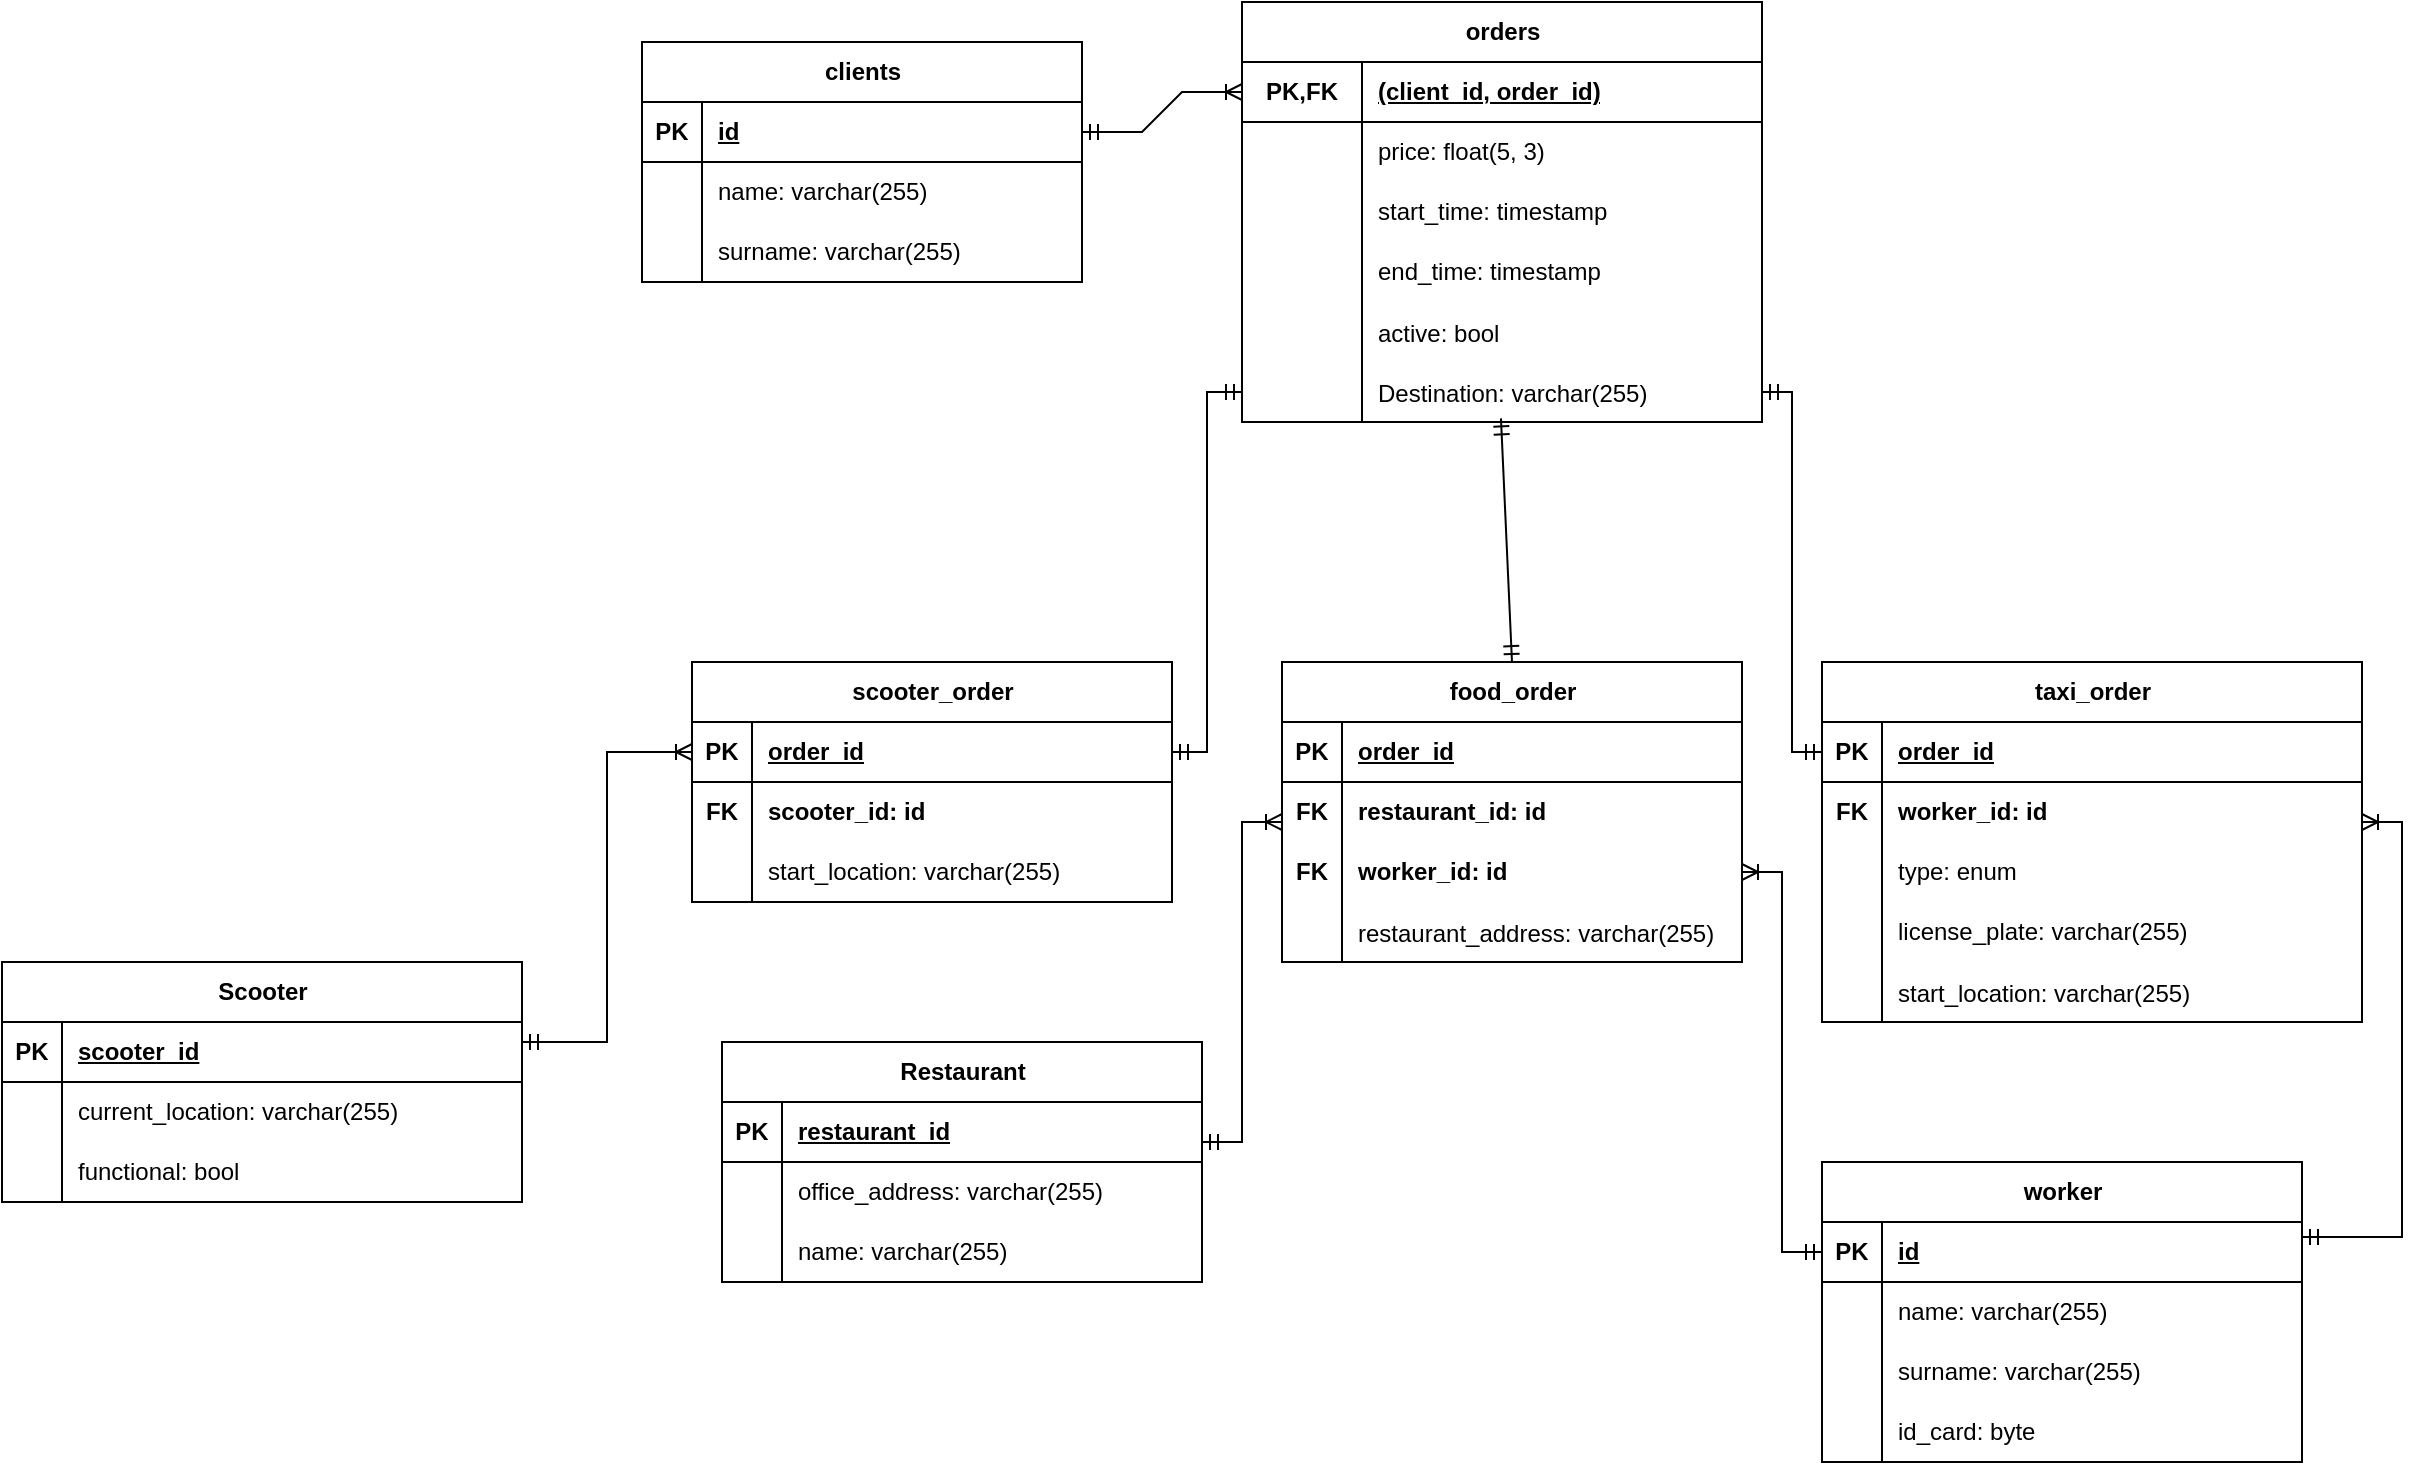 <mxfile version="28.2.5">
  <diagram name="Page-1" id="EAHZrSqBlyqes8HUeqmr">
    <mxGraphModel dx="2197" dy="1157" grid="1" gridSize="10" guides="1" tooltips="1" connect="1" arrows="1" fold="1" page="1" pageScale="1" pageWidth="850" pageHeight="1100" math="0" shadow="0">
      <root>
        <mxCell id="0" />
        <mxCell id="1" parent="0" />
        <mxCell id="QbuPXV2xGlL4eEtmV7iY-1" value="clients" style="shape=table;startSize=30;container=1;collapsible=1;childLayout=tableLayout;fixedRows=1;rowLines=0;fontStyle=1;align=center;resizeLast=1;html=1;" vertex="1" parent="1">
          <mxGeometry x="160" y="90" width="220" height="120" as="geometry" />
        </mxCell>
        <mxCell id="QbuPXV2xGlL4eEtmV7iY-2" value="" style="shape=tableRow;horizontal=0;startSize=0;swimlaneHead=0;swimlaneBody=0;fillColor=none;collapsible=0;dropTarget=0;points=[[0,0.5],[1,0.5]];portConstraint=eastwest;top=0;left=0;right=0;bottom=1;" vertex="1" parent="QbuPXV2xGlL4eEtmV7iY-1">
          <mxGeometry y="30" width="220" height="30" as="geometry" />
        </mxCell>
        <mxCell id="QbuPXV2xGlL4eEtmV7iY-3" value="PK" style="shape=partialRectangle;connectable=0;fillColor=none;top=0;left=0;bottom=0;right=0;fontStyle=1;overflow=hidden;whiteSpace=wrap;html=1;" vertex="1" parent="QbuPXV2xGlL4eEtmV7iY-2">
          <mxGeometry width="30" height="30" as="geometry">
            <mxRectangle width="30" height="30" as="alternateBounds" />
          </mxGeometry>
        </mxCell>
        <mxCell id="QbuPXV2xGlL4eEtmV7iY-4" value="id" style="shape=partialRectangle;connectable=0;fillColor=none;top=0;left=0;bottom=0;right=0;align=left;spacingLeft=6;fontStyle=5;overflow=hidden;whiteSpace=wrap;html=1;" vertex="1" parent="QbuPXV2xGlL4eEtmV7iY-2">
          <mxGeometry x="30" width="190" height="30" as="geometry">
            <mxRectangle width="190" height="30" as="alternateBounds" />
          </mxGeometry>
        </mxCell>
        <mxCell id="QbuPXV2xGlL4eEtmV7iY-5" value="" style="shape=tableRow;horizontal=0;startSize=0;swimlaneHead=0;swimlaneBody=0;fillColor=none;collapsible=0;dropTarget=0;points=[[0,0.5],[1,0.5]];portConstraint=eastwest;top=0;left=0;right=0;bottom=0;" vertex="1" parent="QbuPXV2xGlL4eEtmV7iY-1">
          <mxGeometry y="60" width="220" height="30" as="geometry" />
        </mxCell>
        <mxCell id="QbuPXV2xGlL4eEtmV7iY-6" value="" style="shape=partialRectangle;connectable=0;fillColor=none;top=0;left=0;bottom=0;right=0;editable=1;overflow=hidden;whiteSpace=wrap;html=1;" vertex="1" parent="QbuPXV2xGlL4eEtmV7iY-5">
          <mxGeometry width="30" height="30" as="geometry">
            <mxRectangle width="30" height="30" as="alternateBounds" />
          </mxGeometry>
        </mxCell>
        <mxCell id="QbuPXV2xGlL4eEtmV7iY-7" value="name: varchar(255)" style="shape=partialRectangle;connectable=0;fillColor=none;top=0;left=0;bottom=0;right=0;align=left;spacingLeft=6;overflow=hidden;whiteSpace=wrap;html=1;" vertex="1" parent="QbuPXV2xGlL4eEtmV7iY-5">
          <mxGeometry x="30" width="190" height="30" as="geometry">
            <mxRectangle width="190" height="30" as="alternateBounds" />
          </mxGeometry>
        </mxCell>
        <mxCell id="QbuPXV2xGlL4eEtmV7iY-8" value="" style="shape=tableRow;horizontal=0;startSize=0;swimlaneHead=0;swimlaneBody=0;fillColor=none;collapsible=0;dropTarget=0;points=[[0,0.5],[1,0.5]];portConstraint=eastwest;top=0;left=0;right=0;bottom=0;" vertex="1" parent="QbuPXV2xGlL4eEtmV7iY-1">
          <mxGeometry y="90" width="220" height="30" as="geometry" />
        </mxCell>
        <mxCell id="QbuPXV2xGlL4eEtmV7iY-9" value="" style="shape=partialRectangle;connectable=0;fillColor=none;top=0;left=0;bottom=0;right=0;editable=1;overflow=hidden;whiteSpace=wrap;html=1;" vertex="1" parent="QbuPXV2xGlL4eEtmV7iY-8">
          <mxGeometry width="30" height="30" as="geometry">
            <mxRectangle width="30" height="30" as="alternateBounds" />
          </mxGeometry>
        </mxCell>
        <mxCell id="QbuPXV2xGlL4eEtmV7iY-10" value="surname: varchar(255)" style="shape=partialRectangle;connectable=0;fillColor=none;top=0;left=0;bottom=0;right=0;align=left;spacingLeft=6;overflow=hidden;whiteSpace=wrap;html=1;" vertex="1" parent="QbuPXV2xGlL4eEtmV7iY-8">
          <mxGeometry x="30" width="190" height="30" as="geometry">
            <mxRectangle width="190" height="30" as="alternateBounds" />
          </mxGeometry>
        </mxCell>
        <mxCell id="QbuPXV2xGlL4eEtmV7iY-14" value="orders" style="shape=table;startSize=30;container=1;collapsible=1;childLayout=tableLayout;fixedRows=1;rowLines=0;fontStyle=1;align=center;resizeLast=1;html=1;" vertex="1" parent="1">
          <mxGeometry x="460" y="70" width="260" height="210" as="geometry" />
        </mxCell>
        <mxCell id="QbuPXV2xGlL4eEtmV7iY-15" value="" style="shape=tableRow;horizontal=0;startSize=0;swimlaneHead=0;swimlaneBody=0;fillColor=none;collapsible=0;dropTarget=0;points=[[0,0.5],[1,0.5]];portConstraint=eastwest;top=0;left=0;right=0;bottom=1;" vertex="1" parent="QbuPXV2xGlL4eEtmV7iY-14">
          <mxGeometry y="30" width="260" height="30" as="geometry" />
        </mxCell>
        <mxCell id="QbuPXV2xGlL4eEtmV7iY-16" value="PK,FK" style="shape=partialRectangle;connectable=0;fillColor=none;top=0;left=0;bottom=0;right=0;fontStyle=1;overflow=hidden;whiteSpace=wrap;html=1;" vertex="1" parent="QbuPXV2xGlL4eEtmV7iY-15">
          <mxGeometry width="60" height="30" as="geometry">
            <mxRectangle width="60" height="30" as="alternateBounds" />
          </mxGeometry>
        </mxCell>
        <mxCell id="QbuPXV2xGlL4eEtmV7iY-17" value="(client_id, order_id)" style="shape=partialRectangle;connectable=0;fillColor=none;top=0;left=0;bottom=0;right=0;align=left;spacingLeft=6;fontStyle=5;overflow=hidden;whiteSpace=wrap;html=1;" vertex="1" parent="QbuPXV2xGlL4eEtmV7iY-15">
          <mxGeometry x="60" width="200" height="30" as="geometry">
            <mxRectangle width="200" height="30" as="alternateBounds" />
          </mxGeometry>
        </mxCell>
        <mxCell id="QbuPXV2xGlL4eEtmV7iY-18" value="" style="shape=tableRow;horizontal=0;startSize=0;swimlaneHead=0;swimlaneBody=0;fillColor=none;collapsible=0;dropTarget=0;points=[[0,0.5],[1,0.5]];portConstraint=eastwest;top=0;left=0;right=0;bottom=0;" vertex="1" parent="QbuPXV2xGlL4eEtmV7iY-14">
          <mxGeometry y="60" width="260" height="30" as="geometry" />
        </mxCell>
        <mxCell id="QbuPXV2xGlL4eEtmV7iY-19" value="" style="shape=partialRectangle;connectable=0;fillColor=none;top=0;left=0;bottom=0;right=0;editable=1;overflow=hidden;whiteSpace=wrap;html=1;" vertex="1" parent="QbuPXV2xGlL4eEtmV7iY-18">
          <mxGeometry width="60" height="30" as="geometry">
            <mxRectangle width="60" height="30" as="alternateBounds" />
          </mxGeometry>
        </mxCell>
        <mxCell id="QbuPXV2xGlL4eEtmV7iY-20" value="price: float(5, 3)" style="shape=partialRectangle;connectable=0;fillColor=none;top=0;left=0;bottom=0;right=0;align=left;spacingLeft=6;overflow=hidden;whiteSpace=wrap;html=1;" vertex="1" parent="QbuPXV2xGlL4eEtmV7iY-18">
          <mxGeometry x="60" width="200" height="30" as="geometry">
            <mxRectangle width="200" height="30" as="alternateBounds" />
          </mxGeometry>
        </mxCell>
        <mxCell id="QbuPXV2xGlL4eEtmV7iY-21" value="" style="shape=tableRow;horizontal=0;startSize=0;swimlaneHead=0;swimlaneBody=0;fillColor=none;collapsible=0;dropTarget=0;points=[[0,0.5],[1,0.5]];portConstraint=eastwest;top=0;left=0;right=0;bottom=0;" vertex="1" parent="QbuPXV2xGlL4eEtmV7iY-14">
          <mxGeometry y="90" width="260" height="30" as="geometry" />
        </mxCell>
        <mxCell id="QbuPXV2xGlL4eEtmV7iY-22" value="" style="shape=partialRectangle;connectable=0;fillColor=none;top=0;left=0;bottom=0;right=0;editable=1;overflow=hidden;whiteSpace=wrap;html=1;" vertex="1" parent="QbuPXV2xGlL4eEtmV7iY-21">
          <mxGeometry width="60" height="30" as="geometry">
            <mxRectangle width="60" height="30" as="alternateBounds" />
          </mxGeometry>
        </mxCell>
        <mxCell id="QbuPXV2xGlL4eEtmV7iY-23" value="start_time: timestamp" style="shape=partialRectangle;connectable=0;fillColor=none;top=0;left=0;bottom=0;right=0;align=left;spacingLeft=6;overflow=hidden;whiteSpace=wrap;html=1;" vertex="1" parent="QbuPXV2xGlL4eEtmV7iY-21">
          <mxGeometry x="60" width="200" height="30" as="geometry">
            <mxRectangle width="200" height="30" as="alternateBounds" />
          </mxGeometry>
        </mxCell>
        <mxCell id="QbuPXV2xGlL4eEtmV7iY-24" value="" style="shape=tableRow;horizontal=0;startSize=0;swimlaneHead=0;swimlaneBody=0;fillColor=none;collapsible=0;dropTarget=0;points=[[0,0.5],[1,0.5]];portConstraint=eastwest;top=0;left=0;right=0;bottom=0;" vertex="1" parent="QbuPXV2xGlL4eEtmV7iY-14">
          <mxGeometry y="120" width="260" height="30" as="geometry" />
        </mxCell>
        <mxCell id="QbuPXV2xGlL4eEtmV7iY-25" value="" style="shape=partialRectangle;connectable=0;fillColor=none;top=0;left=0;bottom=0;right=0;editable=1;overflow=hidden;whiteSpace=wrap;html=1;" vertex="1" parent="QbuPXV2xGlL4eEtmV7iY-24">
          <mxGeometry width="60" height="30" as="geometry">
            <mxRectangle width="60" height="30" as="alternateBounds" />
          </mxGeometry>
        </mxCell>
        <mxCell id="QbuPXV2xGlL4eEtmV7iY-26" value="end_time: timestamp" style="shape=partialRectangle;connectable=0;fillColor=none;top=0;left=0;bottom=0;right=0;align=left;spacingLeft=6;overflow=hidden;whiteSpace=wrap;html=1;" vertex="1" parent="QbuPXV2xGlL4eEtmV7iY-24">
          <mxGeometry x="60" width="200" height="30" as="geometry">
            <mxRectangle width="200" height="30" as="alternateBounds" />
          </mxGeometry>
        </mxCell>
        <mxCell id="QbuPXV2xGlL4eEtmV7iY-30" value="" style="shape=tableRow;horizontal=0;startSize=0;swimlaneHead=0;swimlaneBody=0;fillColor=none;collapsible=0;dropTarget=0;points=[[0,0.5],[1,0.5]];portConstraint=eastwest;top=0;left=0;right=0;bottom=0;" vertex="1" parent="QbuPXV2xGlL4eEtmV7iY-14">
          <mxGeometry y="150" width="260" height="30" as="geometry" />
        </mxCell>
        <mxCell id="QbuPXV2xGlL4eEtmV7iY-31" value="" style="shape=partialRectangle;connectable=0;fillColor=none;top=0;left=0;bottom=0;right=0;editable=1;overflow=hidden;" vertex="1" parent="QbuPXV2xGlL4eEtmV7iY-30">
          <mxGeometry width="60" height="30" as="geometry">
            <mxRectangle width="60" height="30" as="alternateBounds" />
          </mxGeometry>
        </mxCell>
        <mxCell id="QbuPXV2xGlL4eEtmV7iY-32" value="active: bool" style="shape=partialRectangle;connectable=0;fillColor=none;top=0;left=0;bottom=0;right=0;align=left;spacingLeft=6;overflow=hidden;fontStyle=0" vertex="1" parent="QbuPXV2xGlL4eEtmV7iY-30">
          <mxGeometry x="60" width="200" height="30" as="geometry">
            <mxRectangle width="200" height="30" as="alternateBounds" />
          </mxGeometry>
        </mxCell>
        <mxCell id="QbuPXV2xGlL4eEtmV7iY-52" value="" style="shape=tableRow;horizontal=0;startSize=0;swimlaneHead=0;swimlaneBody=0;fillColor=none;collapsible=0;dropTarget=0;points=[[0,0.5],[1,0.5]];portConstraint=eastwest;top=0;left=0;right=0;bottom=0;" vertex="1" parent="QbuPXV2xGlL4eEtmV7iY-14">
          <mxGeometry y="180" width="260" height="30" as="geometry" />
        </mxCell>
        <mxCell id="QbuPXV2xGlL4eEtmV7iY-53" value="" style="shape=partialRectangle;connectable=0;fillColor=none;top=0;left=0;bottom=0;right=0;editable=1;overflow=hidden;" vertex="1" parent="QbuPXV2xGlL4eEtmV7iY-52">
          <mxGeometry width="60" height="30" as="geometry">
            <mxRectangle width="60" height="30" as="alternateBounds" />
          </mxGeometry>
        </mxCell>
        <mxCell id="QbuPXV2xGlL4eEtmV7iY-54" value="Destination: varchar(255)" style="shape=partialRectangle;connectable=0;fillColor=none;top=0;left=0;bottom=0;right=0;align=left;spacingLeft=6;overflow=hidden;fontStyle=0" vertex="1" parent="QbuPXV2xGlL4eEtmV7iY-52">
          <mxGeometry x="60" width="200" height="30" as="geometry">
            <mxRectangle width="200" height="30" as="alternateBounds" />
          </mxGeometry>
        </mxCell>
        <mxCell id="QbuPXV2xGlL4eEtmV7iY-33" value="" style="edgeStyle=entityRelationEdgeStyle;fontSize=12;html=1;endArrow=ERoneToMany;startArrow=ERmandOne;rounded=0;exitX=1;exitY=0.5;exitDx=0;exitDy=0;entryX=0;entryY=0.5;entryDx=0;entryDy=0;" edge="1" parent="1" source="QbuPXV2xGlL4eEtmV7iY-2" target="QbuPXV2xGlL4eEtmV7iY-15">
          <mxGeometry width="100" height="100" relative="1" as="geometry">
            <mxPoint x="420" y="180" as="sourcePoint" />
            <mxPoint x="440" y="160" as="targetPoint" />
          </mxGeometry>
        </mxCell>
        <mxCell id="QbuPXV2xGlL4eEtmV7iY-36" value="food_order" style="shape=table;startSize=30;container=1;collapsible=1;childLayout=tableLayout;fixedRows=1;rowLines=0;fontStyle=1;align=center;resizeLast=1;html=1;" vertex="1" parent="1">
          <mxGeometry x="480" y="400" width="230" height="150" as="geometry" />
        </mxCell>
        <mxCell id="QbuPXV2xGlL4eEtmV7iY-37" value="" style="shape=tableRow;horizontal=0;startSize=0;swimlaneHead=0;swimlaneBody=0;fillColor=none;collapsible=0;dropTarget=0;points=[[0,0.5],[1,0.5]];portConstraint=eastwest;top=0;left=0;right=0;bottom=1;" vertex="1" parent="QbuPXV2xGlL4eEtmV7iY-36">
          <mxGeometry y="30" width="230" height="30" as="geometry" />
        </mxCell>
        <mxCell id="QbuPXV2xGlL4eEtmV7iY-38" value="PK" style="shape=partialRectangle;connectable=0;fillColor=none;top=0;left=0;bottom=0;right=0;fontStyle=1;overflow=hidden;whiteSpace=wrap;html=1;" vertex="1" parent="QbuPXV2xGlL4eEtmV7iY-37">
          <mxGeometry width="30.0" height="30" as="geometry">
            <mxRectangle width="30.0" height="30" as="alternateBounds" />
          </mxGeometry>
        </mxCell>
        <mxCell id="QbuPXV2xGlL4eEtmV7iY-39" value="order_id" style="shape=partialRectangle;connectable=0;fillColor=none;top=0;left=0;bottom=0;right=0;align=left;spacingLeft=6;fontStyle=5;overflow=hidden;whiteSpace=wrap;html=1;" vertex="1" parent="QbuPXV2xGlL4eEtmV7iY-37">
          <mxGeometry x="30.0" width="200.0" height="30" as="geometry">
            <mxRectangle width="200.0" height="30" as="alternateBounds" />
          </mxGeometry>
        </mxCell>
        <mxCell id="QbuPXV2xGlL4eEtmV7iY-40" value="" style="shape=tableRow;horizontal=0;startSize=0;swimlaneHead=0;swimlaneBody=0;fillColor=none;collapsible=0;dropTarget=0;points=[[0,0.5],[1,0.5]];portConstraint=eastwest;top=0;left=0;right=0;bottom=0;fontStyle=1" vertex="1" parent="QbuPXV2xGlL4eEtmV7iY-36">
          <mxGeometry y="60" width="230" height="30" as="geometry" />
        </mxCell>
        <mxCell id="QbuPXV2xGlL4eEtmV7iY-41" value="FK" style="shape=partialRectangle;connectable=0;fillColor=none;top=0;left=0;bottom=0;right=0;editable=1;overflow=hidden;whiteSpace=wrap;html=1;fontStyle=1" vertex="1" parent="QbuPXV2xGlL4eEtmV7iY-40">
          <mxGeometry width="30.0" height="30" as="geometry">
            <mxRectangle width="30.0" height="30" as="alternateBounds" />
          </mxGeometry>
        </mxCell>
        <mxCell id="QbuPXV2xGlL4eEtmV7iY-42" value="&lt;span&gt;restaurant_id: id&lt;/span&gt;" style="shape=partialRectangle;connectable=0;fillColor=none;top=0;left=0;bottom=0;right=0;align=left;spacingLeft=6;overflow=hidden;whiteSpace=wrap;html=1;fontStyle=1" vertex="1" parent="QbuPXV2xGlL4eEtmV7iY-40">
          <mxGeometry x="30.0" width="200.0" height="30" as="geometry">
            <mxRectangle width="200.0" height="30" as="alternateBounds" />
          </mxGeometry>
        </mxCell>
        <mxCell id="QbuPXV2xGlL4eEtmV7iY-43" value="" style="shape=tableRow;horizontal=0;startSize=0;swimlaneHead=0;swimlaneBody=0;fillColor=none;collapsible=0;dropTarget=0;points=[[0,0.5],[1,0.5]];portConstraint=eastwest;top=0;left=0;right=0;bottom=0;" vertex="1" parent="QbuPXV2xGlL4eEtmV7iY-36">
          <mxGeometry y="90" width="230" height="30" as="geometry" />
        </mxCell>
        <mxCell id="QbuPXV2xGlL4eEtmV7iY-44" value="&lt;b&gt;FK&lt;/b&gt;" style="shape=partialRectangle;connectable=0;fillColor=none;top=0;left=0;bottom=0;right=0;editable=1;overflow=hidden;whiteSpace=wrap;html=1;" vertex="1" parent="QbuPXV2xGlL4eEtmV7iY-43">
          <mxGeometry width="30.0" height="30" as="geometry">
            <mxRectangle width="30.0" height="30" as="alternateBounds" />
          </mxGeometry>
        </mxCell>
        <mxCell id="QbuPXV2xGlL4eEtmV7iY-45" value="&lt;b&gt;worker_id: id&lt;/b&gt;" style="shape=partialRectangle;connectable=0;fillColor=none;top=0;left=0;bottom=0;right=0;align=left;spacingLeft=6;overflow=hidden;whiteSpace=wrap;html=1;" vertex="1" parent="QbuPXV2xGlL4eEtmV7iY-43">
          <mxGeometry x="30.0" width="200.0" height="30" as="geometry">
            <mxRectangle width="200.0" height="30" as="alternateBounds" />
          </mxGeometry>
        </mxCell>
        <mxCell id="QbuPXV2xGlL4eEtmV7iY-128" value="" style="shape=tableRow;horizontal=0;startSize=0;swimlaneHead=0;swimlaneBody=0;fillColor=none;collapsible=0;dropTarget=0;points=[[0,0.5],[1,0.5]];portConstraint=eastwest;top=0;left=0;right=0;bottom=0;" vertex="1" parent="QbuPXV2xGlL4eEtmV7iY-36">
          <mxGeometry y="120" width="230" height="30" as="geometry" />
        </mxCell>
        <mxCell id="QbuPXV2xGlL4eEtmV7iY-129" value="" style="shape=partialRectangle;connectable=0;fillColor=none;top=0;left=0;bottom=0;right=0;editable=1;overflow=hidden;" vertex="1" parent="QbuPXV2xGlL4eEtmV7iY-128">
          <mxGeometry width="30.0" height="30" as="geometry">
            <mxRectangle width="30.0" height="30" as="alternateBounds" />
          </mxGeometry>
        </mxCell>
        <mxCell id="QbuPXV2xGlL4eEtmV7iY-130" value="restaurant_address: varchar(255)" style="shape=partialRectangle;connectable=0;fillColor=none;top=0;left=0;bottom=0;right=0;align=left;spacingLeft=6;overflow=hidden;" vertex="1" parent="QbuPXV2xGlL4eEtmV7iY-128">
          <mxGeometry x="30.0" width="200.0" height="30" as="geometry">
            <mxRectangle width="200.0" height="30" as="alternateBounds" />
          </mxGeometry>
        </mxCell>
        <mxCell id="QbuPXV2xGlL4eEtmV7iY-56" value="scooter_order" style="shape=table;startSize=30;container=1;collapsible=1;childLayout=tableLayout;fixedRows=1;rowLines=0;fontStyle=1;align=center;resizeLast=1;html=1;" vertex="1" parent="1">
          <mxGeometry x="185" y="400" width="240" height="120" as="geometry" />
        </mxCell>
        <mxCell id="QbuPXV2xGlL4eEtmV7iY-57" value="" style="shape=tableRow;horizontal=0;startSize=0;swimlaneHead=0;swimlaneBody=0;fillColor=none;collapsible=0;dropTarget=0;points=[[0,0.5],[1,0.5]];portConstraint=eastwest;top=0;left=0;right=0;bottom=1;" vertex="1" parent="QbuPXV2xGlL4eEtmV7iY-56">
          <mxGeometry y="30" width="240" height="30" as="geometry" />
        </mxCell>
        <mxCell id="QbuPXV2xGlL4eEtmV7iY-58" value="PK" style="shape=partialRectangle;connectable=0;fillColor=none;top=0;left=0;bottom=0;right=0;fontStyle=1;overflow=hidden;whiteSpace=wrap;html=1;" vertex="1" parent="QbuPXV2xGlL4eEtmV7iY-57">
          <mxGeometry width="30" height="30" as="geometry">
            <mxRectangle width="30" height="30" as="alternateBounds" />
          </mxGeometry>
        </mxCell>
        <mxCell id="QbuPXV2xGlL4eEtmV7iY-59" value="order_id" style="shape=partialRectangle;connectable=0;fillColor=none;top=0;left=0;bottom=0;right=0;align=left;spacingLeft=6;fontStyle=5;overflow=hidden;whiteSpace=wrap;html=1;" vertex="1" parent="QbuPXV2xGlL4eEtmV7iY-57">
          <mxGeometry x="30" width="210" height="30" as="geometry">
            <mxRectangle width="210" height="30" as="alternateBounds" />
          </mxGeometry>
        </mxCell>
        <mxCell id="QbuPXV2xGlL4eEtmV7iY-60" value="" style="shape=tableRow;horizontal=0;startSize=0;swimlaneHead=0;swimlaneBody=0;fillColor=none;collapsible=0;dropTarget=0;points=[[0,0.5],[1,0.5]];portConstraint=eastwest;top=0;left=0;right=0;bottom=0;" vertex="1" parent="QbuPXV2xGlL4eEtmV7iY-56">
          <mxGeometry y="60" width="240" height="30" as="geometry" />
        </mxCell>
        <mxCell id="QbuPXV2xGlL4eEtmV7iY-61" value="FK" style="shape=partialRectangle;connectable=0;fillColor=none;top=0;left=0;bottom=0;right=0;editable=1;overflow=hidden;whiteSpace=wrap;html=1;fontStyle=1" vertex="1" parent="QbuPXV2xGlL4eEtmV7iY-60">
          <mxGeometry width="30" height="30" as="geometry">
            <mxRectangle width="30" height="30" as="alternateBounds" />
          </mxGeometry>
        </mxCell>
        <mxCell id="QbuPXV2xGlL4eEtmV7iY-62" value="scooter_id: id" style="shape=partialRectangle;connectable=0;fillColor=none;top=0;left=0;bottom=0;right=0;align=left;spacingLeft=6;overflow=hidden;whiteSpace=wrap;html=1;fontStyle=1" vertex="1" parent="QbuPXV2xGlL4eEtmV7iY-60">
          <mxGeometry x="30" width="210" height="30" as="geometry">
            <mxRectangle width="210" height="30" as="alternateBounds" />
          </mxGeometry>
        </mxCell>
        <mxCell id="QbuPXV2xGlL4eEtmV7iY-66" value="" style="shape=tableRow;horizontal=0;startSize=0;swimlaneHead=0;swimlaneBody=0;fillColor=none;collapsible=0;dropTarget=0;points=[[0,0.5],[1,0.5]];portConstraint=eastwest;top=0;left=0;right=0;bottom=0;" vertex="1" parent="QbuPXV2xGlL4eEtmV7iY-56">
          <mxGeometry y="90" width="240" height="30" as="geometry" />
        </mxCell>
        <mxCell id="QbuPXV2xGlL4eEtmV7iY-67" value="" style="shape=partialRectangle;connectable=0;fillColor=none;top=0;left=0;bottom=0;right=0;editable=1;overflow=hidden;whiteSpace=wrap;html=1;" vertex="1" parent="QbuPXV2xGlL4eEtmV7iY-66">
          <mxGeometry width="30" height="30" as="geometry">
            <mxRectangle width="30" height="30" as="alternateBounds" />
          </mxGeometry>
        </mxCell>
        <mxCell id="QbuPXV2xGlL4eEtmV7iY-68" value="start_location: varchar(255)" style="shape=partialRectangle;connectable=0;fillColor=none;top=0;left=0;bottom=0;right=0;align=left;spacingLeft=6;overflow=hidden;whiteSpace=wrap;html=1;" vertex="1" parent="QbuPXV2xGlL4eEtmV7iY-66">
          <mxGeometry x="30" width="210" height="30" as="geometry">
            <mxRectangle width="210" height="30" as="alternateBounds" />
          </mxGeometry>
        </mxCell>
        <mxCell id="QbuPXV2xGlL4eEtmV7iY-69" value="taxi_order" style="shape=table;startSize=30;container=1;collapsible=1;childLayout=tableLayout;fixedRows=1;rowLines=0;fontStyle=1;align=center;resizeLast=1;html=1;" vertex="1" parent="1">
          <mxGeometry x="750" y="400" width="270.0" height="180" as="geometry" />
        </mxCell>
        <mxCell id="QbuPXV2xGlL4eEtmV7iY-70" value="" style="shape=tableRow;horizontal=0;startSize=0;swimlaneHead=0;swimlaneBody=0;fillColor=none;collapsible=0;dropTarget=0;points=[[0,0.5],[1,0.5]];portConstraint=eastwest;top=0;left=0;right=0;bottom=1;" vertex="1" parent="QbuPXV2xGlL4eEtmV7iY-69">
          <mxGeometry y="30" width="270.0" height="30" as="geometry" />
        </mxCell>
        <mxCell id="QbuPXV2xGlL4eEtmV7iY-71" value="PK" style="shape=partialRectangle;connectable=0;fillColor=none;top=0;left=0;bottom=0;right=0;fontStyle=1;overflow=hidden;whiteSpace=wrap;html=1;" vertex="1" parent="QbuPXV2xGlL4eEtmV7iY-70">
          <mxGeometry width="30" height="30" as="geometry">
            <mxRectangle width="30" height="30" as="alternateBounds" />
          </mxGeometry>
        </mxCell>
        <mxCell id="QbuPXV2xGlL4eEtmV7iY-72" value="order_id" style="shape=partialRectangle;connectable=0;fillColor=none;top=0;left=0;bottom=0;right=0;align=left;spacingLeft=6;fontStyle=5;overflow=hidden;whiteSpace=wrap;html=1;" vertex="1" parent="QbuPXV2xGlL4eEtmV7iY-70">
          <mxGeometry x="30" width="240.0" height="30" as="geometry">
            <mxRectangle width="240.0" height="30" as="alternateBounds" />
          </mxGeometry>
        </mxCell>
        <mxCell id="QbuPXV2xGlL4eEtmV7iY-73" value="" style="shape=tableRow;horizontal=0;startSize=0;swimlaneHead=0;swimlaneBody=0;fillColor=none;collapsible=0;dropTarget=0;points=[[0,0.5],[1,0.5]];portConstraint=eastwest;top=0;left=0;right=0;bottom=0;fontStyle=1" vertex="1" parent="QbuPXV2xGlL4eEtmV7iY-69">
          <mxGeometry y="60" width="270.0" height="30" as="geometry" />
        </mxCell>
        <mxCell id="QbuPXV2xGlL4eEtmV7iY-74" value="FK" style="shape=partialRectangle;connectable=0;fillColor=none;top=0;left=0;bottom=0;right=0;editable=1;overflow=hidden;whiteSpace=wrap;html=1;fontStyle=1" vertex="1" parent="QbuPXV2xGlL4eEtmV7iY-73">
          <mxGeometry width="30" height="30" as="geometry">
            <mxRectangle width="30" height="30" as="alternateBounds" />
          </mxGeometry>
        </mxCell>
        <mxCell id="QbuPXV2xGlL4eEtmV7iY-75" value="worker_id: id" style="shape=partialRectangle;connectable=0;fillColor=none;top=0;left=0;bottom=0;right=0;align=left;spacingLeft=6;overflow=hidden;whiteSpace=wrap;html=1;fontStyle=1" vertex="1" parent="QbuPXV2xGlL4eEtmV7iY-73">
          <mxGeometry x="30" width="240.0" height="30" as="geometry">
            <mxRectangle width="240.0" height="30" as="alternateBounds" />
          </mxGeometry>
        </mxCell>
        <mxCell id="QbuPXV2xGlL4eEtmV7iY-76" value="" style="shape=tableRow;horizontal=0;startSize=0;swimlaneHead=0;swimlaneBody=0;fillColor=none;collapsible=0;dropTarget=0;points=[[0,0.5],[1,0.5]];portConstraint=eastwest;top=0;left=0;right=0;bottom=0;" vertex="1" parent="QbuPXV2xGlL4eEtmV7iY-69">
          <mxGeometry y="90" width="270.0" height="30" as="geometry" />
        </mxCell>
        <mxCell id="QbuPXV2xGlL4eEtmV7iY-77" value="" style="shape=partialRectangle;connectable=0;fillColor=none;top=0;left=0;bottom=0;right=0;editable=1;overflow=hidden;whiteSpace=wrap;html=1;" vertex="1" parent="QbuPXV2xGlL4eEtmV7iY-76">
          <mxGeometry width="30" height="30" as="geometry">
            <mxRectangle width="30" height="30" as="alternateBounds" />
          </mxGeometry>
        </mxCell>
        <mxCell id="QbuPXV2xGlL4eEtmV7iY-78" value="type: enum" style="shape=partialRectangle;connectable=0;fillColor=none;top=0;left=0;bottom=0;right=0;align=left;spacingLeft=6;overflow=hidden;whiteSpace=wrap;html=1;" vertex="1" parent="QbuPXV2xGlL4eEtmV7iY-76">
          <mxGeometry x="30" width="240.0" height="30" as="geometry">
            <mxRectangle width="240.0" height="30" as="alternateBounds" />
          </mxGeometry>
        </mxCell>
        <mxCell id="QbuPXV2xGlL4eEtmV7iY-79" value="" style="shape=tableRow;horizontal=0;startSize=0;swimlaneHead=0;swimlaneBody=0;fillColor=none;collapsible=0;dropTarget=0;points=[[0,0.5],[1,0.5]];portConstraint=eastwest;top=0;left=0;right=0;bottom=0;" vertex="1" parent="QbuPXV2xGlL4eEtmV7iY-69">
          <mxGeometry y="120" width="270.0" height="30" as="geometry" />
        </mxCell>
        <mxCell id="QbuPXV2xGlL4eEtmV7iY-80" value="" style="shape=partialRectangle;connectable=0;fillColor=none;top=0;left=0;bottom=0;right=0;editable=1;overflow=hidden;whiteSpace=wrap;html=1;" vertex="1" parent="QbuPXV2xGlL4eEtmV7iY-79">
          <mxGeometry width="30" height="30" as="geometry">
            <mxRectangle width="30" height="30" as="alternateBounds" />
          </mxGeometry>
        </mxCell>
        <mxCell id="QbuPXV2xGlL4eEtmV7iY-81" value="license_plate: varchar(255)" style="shape=partialRectangle;connectable=0;fillColor=none;top=0;left=0;bottom=0;right=0;align=left;spacingLeft=6;overflow=hidden;whiteSpace=wrap;html=1;" vertex="1" parent="QbuPXV2xGlL4eEtmV7iY-79">
          <mxGeometry x="30" width="240.0" height="30" as="geometry">
            <mxRectangle width="240.0" height="30" as="alternateBounds" />
          </mxGeometry>
        </mxCell>
        <mxCell id="QbuPXV2xGlL4eEtmV7iY-124" value="" style="shape=tableRow;horizontal=0;startSize=0;swimlaneHead=0;swimlaneBody=0;fillColor=none;collapsible=0;dropTarget=0;points=[[0,0.5],[1,0.5]];portConstraint=eastwest;top=0;left=0;right=0;bottom=0;" vertex="1" parent="QbuPXV2xGlL4eEtmV7iY-69">
          <mxGeometry y="150" width="270.0" height="30" as="geometry" />
        </mxCell>
        <mxCell id="QbuPXV2xGlL4eEtmV7iY-125" value="" style="shape=partialRectangle;connectable=0;fillColor=none;top=0;left=0;bottom=0;right=0;editable=1;overflow=hidden;" vertex="1" parent="QbuPXV2xGlL4eEtmV7iY-124">
          <mxGeometry width="30" height="30" as="geometry">
            <mxRectangle width="30" height="30" as="alternateBounds" />
          </mxGeometry>
        </mxCell>
        <mxCell id="QbuPXV2xGlL4eEtmV7iY-126" value="start_location: varchar(255)" style="shape=partialRectangle;connectable=0;fillColor=none;top=0;left=0;bottom=0;right=0;align=left;spacingLeft=6;overflow=hidden;" vertex="1" parent="QbuPXV2xGlL4eEtmV7iY-124">
          <mxGeometry x="30" width="240.0" height="30" as="geometry">
            <mxRectangle width="240.0" height="30" as="alternateBounds" />
          </mxGeometry>
        </mxCell>
        <mxCell id="QbuPXV2xGlL4eEtmV7iY-85" value="" style="edgeStyle=elbowEdgeStyle;fontSize=12;html=1;endArrow=ERmandOne;startArrow=ERmandOne;rounded=0;exitX=1;exitY=0.5;exitDx=0;exitDy=0;entryX=0;entryY=0.5;entryDx=0;entryDy=0;" edge="1" parent="1" source="QbuPXV2xGlL4eEtmV7iY-57" target="QbuPXV2xGlL4eEtmV7iY-52">
          <mxGeometry width="100" height="100" relative="1" as="geometry">
            <mxPoint x="310" y="390" as="sourcePoint" />
            <mxPoint x="550" y="300" as="targetPoint" />
          </mxGeometry>
        </mxCell>
        <mxCell id="QbuPXV2xGlL4eEtmV7iY-88" value="" style="edgeStyle=elbowEdgeStyle;fontSize=12;html=1;endArrow=ERmandOne;startArrow=ERmandOne;rounded=0;entryX=0;entryY=0.5;entryDx=0;entryDy=0;" edge="1" parent="1" target="QbuPXV2xGlL4eEtmV7iY-70">
          <mxGeometry width="100" height="100" relative="1" as="geometry">
            <mxPoint x="720" y="265" as="sourcePoint" />
            <mxPoint x="850" y="400" as="targetPoint" />
          </mxGeometry>
        </mxCell>
        <mxCell id="QbuPXV2xGlL4eEtmV7iY-86" value="" style="fontSize=12;html=1;endArrow=ERmandOne;startArrow=ERmandOne;rounded=0;exitX=0.498;exitY=0.939;exitDx=0;exitDy=0;entryX=0.5;entryY=0;entryDx=0;entryDy=0;exitPerimeter=0;movable=1;resizable=1;rotatable=1;deletable=1;editable=1;locked=0;connectable=1;strokeColor=default;" edge="1" parent="1" source="QbuPXV2xGlL4eEtmV7iY-52" target="QbuPXV2xGlL4eEtmV7iY-36">
          <mxGeometry width="100" height="100" relative="1" as="geometry">
            <mxPoint x="576.62" y="300" as="sourcePoint" />
            <mxPoint x="616.62" y="380" as="targetPoint" />
          </mxGeometry>
        </mxCell>
        <mxCell id="QbuPXV2xGlL4eEtmV7iY-90" value="Restaurant" style="shape=table;startSize=30;container=1;collapsible=1;childLayout=tableLayout;fixedRows=1;rowLines=0;fontStyle=1;align=center;resizeLast=1;html=1;" vertex="1" parent="1">
          <mxGeometry x="200" y="590" width="240" height="120" as="geometry" />
        </mxCell>
        <mxCell id="QbuPXV2xGlL4eEtmV7iY-91" value="" style="shape=tableRow;horizontal=0;startSize=0;swimlaneHead=0;swimlaneBody=0;fillColor=none;collapsible=0;dropTarget=0;points=[[0,0.5],[1,0.5]];portConstraint=eastwest;top=0;left=0;right=0;bottom=1;" vertex="1" parent="QbuPXV2xGlL4eEtmV7iY-90">
          <mxGeometry y="30" width="240" height="30" as="geometry" />
        </mxCell>
        <mxCell id="QbuPXV2xGlL4eEtmV7iY-92" value="PK" style="shape=partialRectangle;connectable=0;fillColor=none;top=0;left=0;bottom=0;right=0;fontStyle=1;overflow=hidden;whiteSpace=wrap;html=1;" vertex="1" parent="QbuPXV2xGlL4eEtmV7iY-91">
          <mxGeometry width="30" height="30" as="geometry">
            <mxRectangle width="30" height="30" as="alternateBounds" />
          </mxGeometry>
        </mxCell>
        <mxCell id="QbuPXV2xGlL4eEtmV7iY-93" value="restaurant_id" style="shape=partialRectangle;connectable=0;fillColor=none;top=0;left=0;bottom=0;right=0;align=left;spacingLeft=6;fontStyle=5;overflow=hidden;whiteSpace=wrap;html=1;" vertex="1" parent="QbuPXV2xGlL4eEtmV7iY-91">
          <mxGeometry x="30" width="210" height="30" as="geometry">
            <mxRectangle width="210" height="30" as="alternateBounds" />
          </mxGeometry>
        </mxCell>
        <mxCell id="QbuPXV2xGlL4eEtmV7iY-94" value="" style="shape=tableRow;horizontal=0;startSize=0;swimlaneHead=0;swimlaneBody=0;fillColor=none;collapsible=0;dropTarget=0;points=[[0,0.5],[1,0.5]];portConstraint=eastwest;top=0;left=0;right=0;bottom=0;" vertex="1" parent="QbuPXV2xGlL4eEtmV7iY-90">
          <mxGeometry y="60" width="240" height="30" as="geometry" />
        </mxCell>
        <mxCell id="QbuPXV2xGlL4eEtmV7iY-95" value="" style="shape=partialRectangle;connectable=0;fillColor=none;top=0;left=0;bottom=0;right=0;editable=1;overflow=hidden;whiteSpace=wrap;html=1;fontStyle=0" vertex="1" parent="QbuPXV2xGlL4eEtmV7iY-94">
          <mxGeometry width="30" height="30" as="geometry">
            <mxRectangle width="30" height="30" as="alternateBounds" />
          </mxGeometry>
        </mxCell>
        <mxCell id="QbuPXV2xGlL4eEtmV7iY-96" value="office_address: varchar(255)" style="shape=partialRectangle;connectable=0;fillColor=none;top=0;left=0;bottom=0;right=0;align=left;spacingLeft=6;overflow=hidden;whiteSpace=wrap;html=1;fontStyle=0" vertex="1" parent="QbuPXV2xGlL4eEtmV7iY-94">
          <mxGeometry x="30" width="210" height="30" as="geometry">
            <mxRectangle width="210" height="30" as="alternateBounds" />
          </mxGeometry>
        </mxCell>
        <mxCell id="QbuPXV2xGlL4eEtmV7iY-97" value="" style="shape=tableRow;horizontal=0;startSize=0;swimlaneHead=0;swimlaneBody=0;fillColor=none;collapsible=0;dropTarget=0;points=[[0,0.5],[1,0.5]];portConstraint=eastwest;top=0;left=0;right=0;bottom=0;" vertex="1" parent="QbuPXV2xGlL4eEtmV7iY-90">
          <mxGeometry y="90" width="240" height="30" as="geometry" />
        </mxCell>
        <mxCell id="QbuPXV2xGlL4eEtmV7iY-98" value="" style="shape=partialRectangle;connectable=0;fillColor=none;top=0;left=0;bottom=0;right=0;editable=1;overflow=hidden;whiteSpace=wrap;html=1;" vertex="1" parent="QbuPXV2xGlL4eEtmV7iY-97">
          <mxGeometry width="30" height="30" as="geometry">
            <mxRectangle width="30" height="30" as="alternateBounds" />
          </mxGeometry>
        </mxCell>
        <mxCell id="QbuPXV2xGlL4eEtmV7iY-99" value="name: varchar(255)" style="shape=partialRectangle;connectable=0;fillColor=none;top=0;left=0;bottom=0;right=0;align=left;spacingLeft=6;overflow=hidden;whiteSpace=wrap;html=1;" vertex="1" parent="QbuPXV2xGlL4eEtmV7iY-97">
          <mxGeometry x="30" width="210" height="30" as="geometry">
            <mxRectangle width="210" height="30" as="alternateBounds" />
          </mxGeometry>
        </mxCell>
        <mxCell id="QbuPXV2xGlL4eEtmV7iY-107" value="" style="fontSize=12;html=1;endArrow=ERoneToMany;startArrow=ERmandOne;rounded=0;edgeStyle=elbowEdgeStyle;" edge="1" parent="1">
          <mxGeometry width="100" height="100" relative="1" as="geometry">
            <mxPoint x="440.0" y="640" as="sourcePoint" />
            <mxPoint x="480.0" y="480" as="targetPoint" />
          </mxGeometry>
        </mxCell>
        <mxCell id="QbuPXV2xGlL4eEtmV7iY-108" value="worker" style="shape=table;startSize=30;container=1;collapsible=1;childLayout=tableLayout;fixedRows=1;rowLines=0;fontStyle=1;align=center;resizeLast=1;html=1;" vertex="1" parent="1">
          <mxGeometry x="750" y="650" width="240" height="150" as="geometry" />
        </mxCell>
        <mxCell id="QbuPXV2xGlL4eEtmV7iY-109" value="" style="shape=tableRow;horizontal=0;startSize=0;swimlaneHead=0;swimlaneBody=0;fillColor=none;collapsible=0;dropTarget=0;points=[[0,0.5],[1,0.5]];portConstraint=eastwest;top=0;left=0;right=0;bottom=1;" vertex="1" parent="QbuPXV2xGlL4eEtmV7iY-108">
          <mxGeometry y="30" width="240" height="30" as="geometry" />
        </mxCell>
        <mxCell id="QbuPXV2xGlL4eEtmV7iY-110" value="PK" style="shape=partialRectangle;connectable=0;fillColor=none;top=0;left=0;bottom=0;right=0;fontStyle=1;overflow=hidden;whiteSpace=wrap;html=1;" vertex="1" parent="QbuPXV2xGlL4eEtmV7iY-109">
          <mxGeometry width="30" height="30" as="geometry">
            <mxRectangle width="30" height="30" as="alternateBounds" />
          </mxGeometry>
        </mxCell>
        <mxCell id="QbuPXV2xGlL4eEtmV7iY-111" value="id" style="shape=partialRectangle;connectable=0;fillColor=none;top=0;left=0;bottom=0;right=0;align=left;spacingLeft=6;fontStyle=5;overflow=hidden;whiteSpace=wrap;html=1;" vertex="1" parent="QbuPXV2xGlL4eEtmV7iY-109">
          <mxGeometry x="30" width="210" height="30" as="geometry">
            <mxRectangle width="210" height="30" as="alternateBounds" />
          </mxGeometry>
        </mxCell>
        <mxCell id="QbuPXV2xGlL4eEtmV7iY-112" value="" style="shape=tableRow;horizontal=0;startSize=0;swimlaneHead=0;swimlaneBody=0;fillColor=none;collapsible=0;dropTarget=0;points=[[0,0.5],[1,0.5]];portConstraint=eastwest;top=0;left=0;right=0;bottom=0;" vertex="1" parent="QbuPXV2xGlL4eEtmV7iY-108">
          <mxGeometry y="60" width="240" height="30" as="geometry" />
        </mxCell>
        <mxCell id="QbuPXV2xGlL4eEtmV7iY-113" value="" style="shape=partialRectangle;connectable=0;fillColor=none;top=0;left=0;bottom=0;right=0;editable=1;overflow=hidden;whiteSpace=wrap;html=1;fontStyle=1" vertex="1" parent="QbuPXV2xGlL4eEtmV7iY-112">
          <mxGeometry width="30" height="30" as="geometry">
            <mxRectangle width="30" height="30" as="alternateBounds" />
          </mxGeometry>
        </mxCell>
        <mxCell id="QbuPXV2xGlL4eEtmV7iY-114" value="name: varchar(255)" style="shape=partialRectangle;connectable=0;fillColor=none;top=0;left=0;bottom=0;right=0;align=left;spacingLeft=6;overflow=hidden;whiteSpace=wrap;html=1;fontStyle=0" vertex="1" parent="QbuPXV2xGlL4eEtmV7iY-112">
          <mxGeometry x="30" width="210" height="30" as="geometry">
            <mxRectangle width="210" height="30" as="alternateBounds" />
          </mxGeometry>
        </mxCell>
        <mxCell id="QbuPXV2xGlL4eEtmV7iY-115" value="" style="shape=tableRow;horizontal=0;startSize=0;swimlaneHead=0;swimlaneBody=0;fillColor=none;collapsible=0;dropTarget=0;points=[[0,0.5],[1,0.5]];portConstraint=eastwest;top=0;left=0;right=0;bottom=0;" vertex="1" parent="QbuPXV2xGlL4eEtmV7iY-108">
          <mxGeometry y="90" width="240" height="30" as="geometry" />
        </mxCell>
        <mxCell id="QbuPXV2xGlL4eEtmV7iY-116" value="" style="shape=partialRectangle;connectable=0;fillColor=none;top=0;left=0;bottom=0;right=0;editable=1;overflow=hidden;whiteSpace=wrap;html=1;" vertex="1" parent="QbuPXV2xGlL4eEtmV7iY-115">
          <mxGeometry width="30" height="30" as="geometry">
            <mxRectangle width="30" height="30" as="alternateBounds" />
          </mxGeometry>
        </mxCell>
        <mxCell id="QbuPXV2xGlL4eEtmV7iY-117" value="surname: varchar(255)" style="shape=partialRectangle;connectable=0;fillColor=none;top=0;left=0;bottom=0;right=0;align=left;spacingLeft=6;overflow=hidden;whiteSpace=wrap;html=1;" vertex="1" parent="QbuPXV2xGlL4eEtmV7iY-115">
          <mxGeometry x="30" width="210" height="30" as="geometry">
            <mxRectangle width="210" height="30" as="alternateBounds" />
          </mxGeometry>
        </mxCell>
        <mxCell id="QbuPXV2xGlL4eEtmV7iY-118" value="" style="shape=tableRow;horizontal=0;startSize=0;swimlaneHead=0;swimlaneBody=0;fillColor=none;collapsible=0;dropTarget=0;points=[[0,0.5],[1,0.5]];portConstraint=eastwest;top=0;left=0;right=0;bottom=0;" vertex="1" parent="QbuPXV2xGlL4eEtmV7iY-108">
          <mxGeometry y="120" width="240" height="30" as="geometry" />
        </mxCell>
        <mxCell id="QbuPXV2xGlL4eEtmV7iY-119" value="" style="shape=partialRectangle;connectable=0;fillColor=none;top=0;left=0;bottom=0;right=0;editable=1;overflow=hidden;whiteSpace=wrap;html=1;" vertex="1" parent="QbuPXV2xGlL4eEtmV7iY-118">
          <mxGeometry width="30" height="30" as="geometry">
            <mxRectangle width="30" height="30" as="alternateBounds" />
          </mxGeometry>
        </mxCell>
        <mxCell id="QbuPXV2xGlL4eEtmV7iY-120" value="id_card: byte" style="shape=partialRectangle;connectable=0;fillColor=none;top=0;left=0;bottom=0;right=0;align=left;spacingLeft=6;overflow=hidden;whiteSpace=wrap;html=1;" vertex="1" parent="QbuPXV2xGlL4eEtmV7iY-118">
          <mxGeometry x="30" width="210" height="30" as="geometry">
            <mxRectangle width="210" height="30" as="alternateBounds" />
          </mxGeometry>
        </mxCell>
        <mxCell id="QbuPXV2xGlL4eEtmV7iY-121" value="" style="fontSize=12;html=1;endArrow=ERoneToMany;startArrow=ERmandOne;rounded=0;edgeStyle=elbowEdgeStyle;exitX=0;exitY=0.5;exitDx=0;exitDy=0;entryX=1;entryY=0.5;entryDx=0;entryDy=0;" edge="1" parent="1" source="QbuPXV2xGlL4eEtmV7iY-109" target="QbuPXV2xGlL4eEtmV7iY-43">
          <mxGeometry width="100" height="100" relative="1" as="geometry">
            <mxPoint x="740.0" y="670" as="sourcePoint" />
            <mxPoint x="700.0" y="510" as="targetPoint" />
          </mxGeometry>
        </mxCell>
        <mxCell id="QbuPXV2xGlL4eEtmV7iY-122" value="" style="fontSize=12;html=1;endArrow=ERoneToMany;startArrow=ERmandOne;rounded=0;edgeStyle=elbowEdgeStyle;exitX=1;exitY=0.25;exitDx=0;exitDy=0;" edge="1" parent="1" source="QbuPXV2xGlL4eEtmV7iY-108">
          <mxGeometry width="100" height="100" relative="1" as="geometry">
            <mxPoint x="1060" y="640" as="sourcePoint" />
            <mxPoint x="1020" y="480" as="targetPoint" />
            <Array as="points">
              <mxPoint x="1040" y="580" />
            </Array>
          </mxGeometry>
        </mxCell>
        <mxCell id="QbuPXV2xGlL4eEtmV7iY-131" value="Scooter" style="shape=table;startSize=30;container=1;collapsible=1;childLayout=tableLayout;fixedRows=1;rowLines=0;fontStyle=1;align=center;resizeLast=1;html=1;" vertex="1" parent="1">
          <mxGeometry x="-160" y="550" width="260.0" height="120" as="geometry" />
        </mxCell>
        <mxCell id="QbuPXV2xGlL4eEtmV7iY-132" value="" style="shape=tableRow;horizontal=0;startSize=0;swimlaneHead=0;swimlaneBody=0;fillColor=none;collapsible=0;dropTarget=0;points=[[0,0.5],[1,0.5]];portConstraint=eastwest;top=0;left=0;right=0;bottom=1;" vertex="1" parent="QbuPXV2xGlL4eEtmV7iY-131">
          <mxGeometry y="30" width="260.0" height="30" as="geometry" />
        </mxCell>
        <mxCell id="QbuPXV2xGlL4eEtmV7iY-133" value="PK" style="shape=partialRectangle;connectable=0;fillColor=none;top=0;left=0;bottom=0;right=0;fontStyle=1;overflow=hidden;whiteSpace=wrap;html=1;" vertex="1" parent="QbuPXV2xGlL4eEtmV7iY-132">
          <mxGeometry width="30" height="30" as="geometry">
            <mxRectangle width="30" height="30" as="alternateBounds" />
          </mxGeometry>
        </mxCell>
        <mxCell id="QbuPXV2xGlL4eEtmV7iY-134" value="scooter_id" style="shape=partialRectangle;connectable=0;fillColor=none;top=0;left=0;bottom=0;right=0;align=left;spacingLeft=6;fontStyle=5;overflow=hidden;whiteSpace=wrap;html=1;" vertex="1" parent="QbuPXV2xGlL4eEtmV7iY-132">
          <mxGeometry x="30" width="230.0" height="30" as="geometry">
            <mxRectangle width="230.0" height="30" as="alternateBounds" />
          </mxGeometry>
        </mxCell>
        <mxCell id="QbuPXV2xGlL4eEtmV7iY-135" value="" style="shape=tableRow;horizontal=0;startSize=0;swimlaneHead=0;swimlaneBody=0;fillColor=none;collapsible=0;dropTarget=0;points=[[0,0.5],[1,0.5]];portConstraint=eastwest;top=0;left=0;right=0;bottom=0;" vertex="1" parent="QbuPXV2xGlL4eEtmV7iY-131">
          <mxGeometry y="60" width="260.0" height="30" as="geometry" />
        </mxCell>
        <mxCell id="QbuPXV2xGlL4eEtmV7iY-136" value="" style="shape=partialRectangle;connectable=0;fillColor=none;top=0;left=0;bottom=0;right=0;editable=1;overflow=hidden;whiteSpace=wrap;html=1;fontStyle=0" vertex="1" parent="QbuPXV2xGlL4eEtmV7iY-135">
          <mxGeometry width="30" height="30" as="geometry">
            <mxRectangle width="30" height="30" as="alternateBounds" />
          </mxGeometry>
        </mxCell>
        <mxCell id="QbuPXV2xGlL4eEtmV7iY-137" value="current_location: varchar(255)" style="shape=partialRectangle;connectable=0;fillColor=none;top=0;left=0;bottom=0;right=0;align=left;spacingLeft=6;overflow=hidden;whiteSpace=wrap;html=1;fontStyle=0" vertex="1" parent="QbuPXV2xGlL4eEtmV7iY-135">
          <mxGeometry x="30" width="230.0" height="30" as="geometry">
            <mxRectangle width="230.0" height="30" as="alternateBounds" />
          </mxGeometry>
        </mxCell>
        <mxCell id="QbuPXV2xGlL4eEtmV7iY-138" value="" style="shape=tableRow;horizontal=0;startSize=0;swimlaneHead=0;swimlaneBody=0;fillColor=none;collapsible=0;dropTarget=0;points=[[0,0.5],[1,0.5]];portConstraint=eastwest;top=0;left=0;right=0;bottom=0;" vertex="1" parent="QbuPXV2xGlL4eEtmV7iY-131">
          <mxGeometry y="90" width="260.0" height="30" as="geometry" />
        </mxCell>
        <mxCell id="QbuPXV2xGlL4eEtmV7iY-139" value="" style="shape=partialRectangle;connectable=0;fillColor=none;top=0;left=0;bottom=0;right=0;editable=1;overflow=hidden;whiteSpace=wrap;html=1;" vertex="1" parent="QbuPXV2xGlL4eEtmV7iY-138">
          <mxGeometry width="30" height="30" as="geometry">
            <mxRectangle width="30" height="30" as="alternateBounds" />
          </mxGeometry>
        </mxCell>
        <mxCell id="QbuPXV2xGlL4eEtmV7iY-140" value="functional: bool" style="shape=partialRectangle;connectable=0;fillColor=none;top=0;left=0;bottom=0;right=0;align=left;spacingLeft=6;overflow=hidden;whiteSpace=wrap;html=1;" vertex="1" parent="QbuPXV2xGlL4eEtmV7iY-138">
          <mxGeometry x="30" width="230.0" height="30" as="geometry">
            <mxRectangle width="230.0" height="30" as="alternateBounds" />
          </mxGeometry>
        </mxCell>
        <mxCell id="QbuPXV2xGlL4eEtmV7iY-141" value="" style="fontSize=12;html=1;endArrow=ERoneToMany;startArrow=ERmandOne;rounded=0;edgeStyle=elbowEdgeStyle;entryX=0;entryY=0.5;entryDx=0;entryDy=0;" edge="1" parent="1" target="QbuPXV2xGlL4eEtmV7iY-57">
          <mxGeometry width="100" height="100" relative="1" as="geometry">
            <mxPoint x="100" y="590" as="sourcePoint" />
            <mxPoint x="140" y="430" as="targetPoint" />
          </mxGeometry>
        </mxCell>
      </root>
    </mxGraphModel>
  </diagram>
</mxfile>
